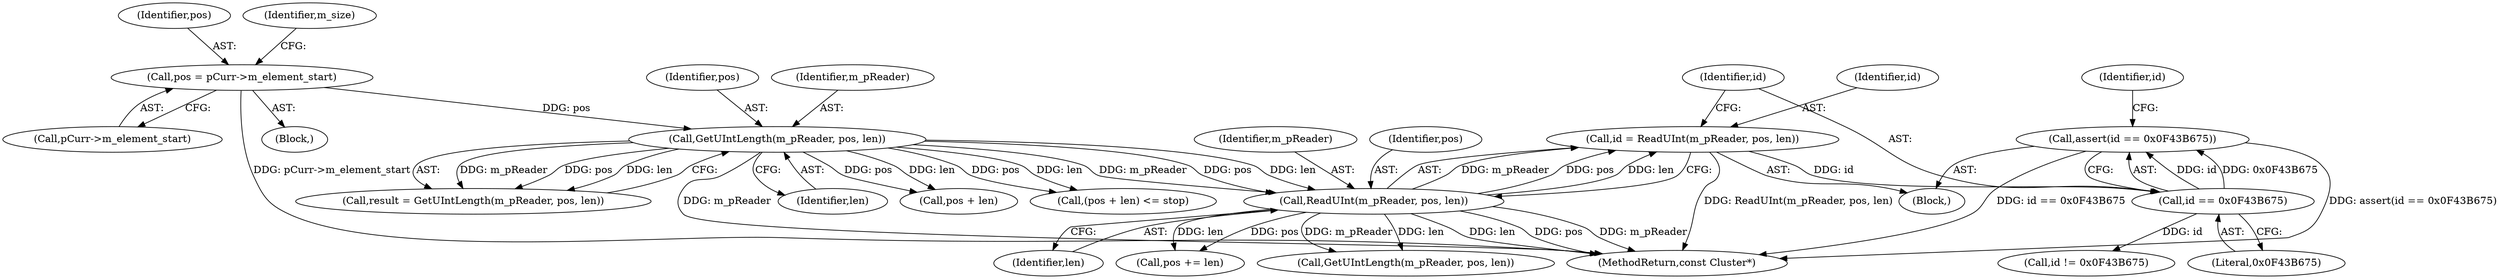 digraph "0_Android_cc274e2abe8b2a6698a5c47d8aa4bb45f1f9538d_20@API" {
"1000244" [label="(Call,assert(id == 0x0F43B675))"];
"1000245" [label="(Call,id == 0x0F43B675)"];
"1000238" [label="(Call,id = ReadUInt(m_pReader, pos, len))"];
"1000240" [label="(Call,ReadUInt(m_pReader, pos, len))"];
"1000217" [label="(Call,GetUIntLength(m_pReader, pos, len))"];
"1000197" [label="(Call,pos = pCurr->m_element_start)"];
"1000197" [label="(Call,pos = pCurr->m_element_start)"];
"1000241" [label="(Identifier,m_pReader)"];
"1000243" [label="(Identifier,len)"];
"1000254" [label="(Call,pos += len)"];
"1000219" [label="(Identifier,pos)"];
"1000242" [label="(Identifier,pos)"];
"1000245" [label="(Call,id == 0x0F43B675)"];
"1000227" [label="(Call,pos + len)"];
"1000218" [label="(Identifier,m_pReader)"];
"1000249" [label="(Call,id != 0x0F43B675)"];
"1000198" [label="(Identifier,pos)"];
"1000226" [label="(Call,(pos + len) <= stop)"];
"1000244" [label="(Call,assert(id == 0x0F43B675))"];
"1000215" [label="(Call,result = GetUIntLength(m_pReader, pos, len))"];
"1000199" [label="(Call,pCurr->m_element_start)"];
"1000246" [label="(Identifier,id)"];
"1000212" [label="(Block,)"];
"1000240" [label="(Call,ReadUInt(m_pReader, pos, len))"];
"1000538" [label="(MethodReturn,const Cluster*)"];
"1000217" [label="(Call,GetUIntLength(m_pReader, pos, len))"];
"1000220" [label="(Identifier,len)"];
"1000204" [label="(Identifier,m_size)"];
"1000247" [label="(Literal,0x0F43B675)"];
"1000259" [label="(Call,GetUIntLength(m_pReader, pos, len))"];
"1000127" [label="(Block,)"];
"1000238" [label="(Call,id = ReadUInt(m_pReader, pos, len))"];
"1000250" [label="(Identifier,id)"];
"1000239" [label="(Identifier,id)"];
"1000244" -> "1000212"  [label="AST: "];
"1000244" -> "1000245"  [label="CFG: "];
"1000245" -> "1000244"  [label="AST: "];
"1000250" -> "1000244"  [label="CFG: "];
"1000244" -> "1000538"  [label="DDG: assert(id == 0x0F43B675)"];
"1000244" -> "1000538"  [label="DDG: id == 0x0F43B675"];
"1000245" -> "1000244"  [label="DDG: id"];
"1000245" -> "1000244"  [label="DDG: 0x0F43B675"];
"1000245" -> "1000247"  [label="CFG: "];
"1000246" -> "1000245"  [label="AST: "];
"1000247" -> "1000245"  [label="AST: "];
"1000238" -> "1000245"  [label="DDG: id"];
"1000245" -> "1000249"  [label="DDG: id"];
"1000238" -> "1000212"  [label="AST: "];
"1000238" -> "1000240"  [label="CFG: "];
"1000239" -> "1000238"  [label="AST: "];
"1000240" -> "1000238"  [label="AST: "];
"1000246" -> "1000238"  [label="CFG: "];
"1000238" -> "1000538"  [label="DDG: ReadUInt(m_pReader, pos, len)"];
"1000240" -> "1000238"  [label="DDG: m_pReader"];
"1000240" -> "1000238"  [label="DDG: pos"];
"1000240" -> "1000238"  [label="DDG: len"];
"1000240" -> "1000243"  [label="CFG: "];
"1000241" -> "1000240"  [label="AST: "];
"1000242" -> "1000240"  [label="AST: "];
"1000243" -> "1000240"  [label="AST: "];
"1000240" -> "1000538"  [label="DDG: pos"];
"1000240" -> "1000538"  [label="DDG: m_pReader"];
"1000240" -> "1000538"  [label="DDG: len"];
"1000217" -> "1000240"  [label="DDG: m_pReader"];
"1000217" -> "1000240"  [label="DDG: pos"];
"1000217" -> "1000240"  [label="DDG: len"];
"1000240" -> "1000254"  [label="DDG: len"];
"1000240" -> "1000254"  [label="DDG: pos"];
"1000240" -> "1000259"  [label="DDG: m_pReader"];
"1000240" -> "1000259"  [label="DDG: len"];
"1000217" -> "1000215"  [label="AST: "];
"1000217" -> "1000220"  [label="CFG: "];
"1000218" -> "1000217"  [label="AST: "];
"1000219" -> "1000217"  [label="AST: "];
"1000220" -> "1000217"  [label="AST: "];
"1000215" -> "1000217"  [label="CFG: "];
"1000217" -> "1000538"  [label="DDG: m_pReader"];
"1000217" -> "1000215"  [label="DDG: m_pReader"];
"1000217" -> "1000215"  [label="DDG: pos"];
"1000217" -> "1000215"  [label="DDG: len"];
"1000197" -> "1000217"  [label="DDG: pos"];
"1000217" -> "1000226"  [label="DDG: pos"];
"1000217" -> "1000226"  [label="DDG: len"];
"1000217" -> "1000227"  [label="DDG: pos"];
"1000217" -> "1000227"  [label="DDG: len"];
"1000197" -> "1000127"  [label="AST: "];
"1000197" -> "1000199"  [label="CFG: "];
"1000198" -> "1000197"  [label="AST: "];
"1000199" -> "1000197"  [label="AST: "];
"1000204" -> "1000197"  [label="CFG: "];
"1000197" -> "1000538"  [label="DDG: pCurr->m_element_start"];
}
